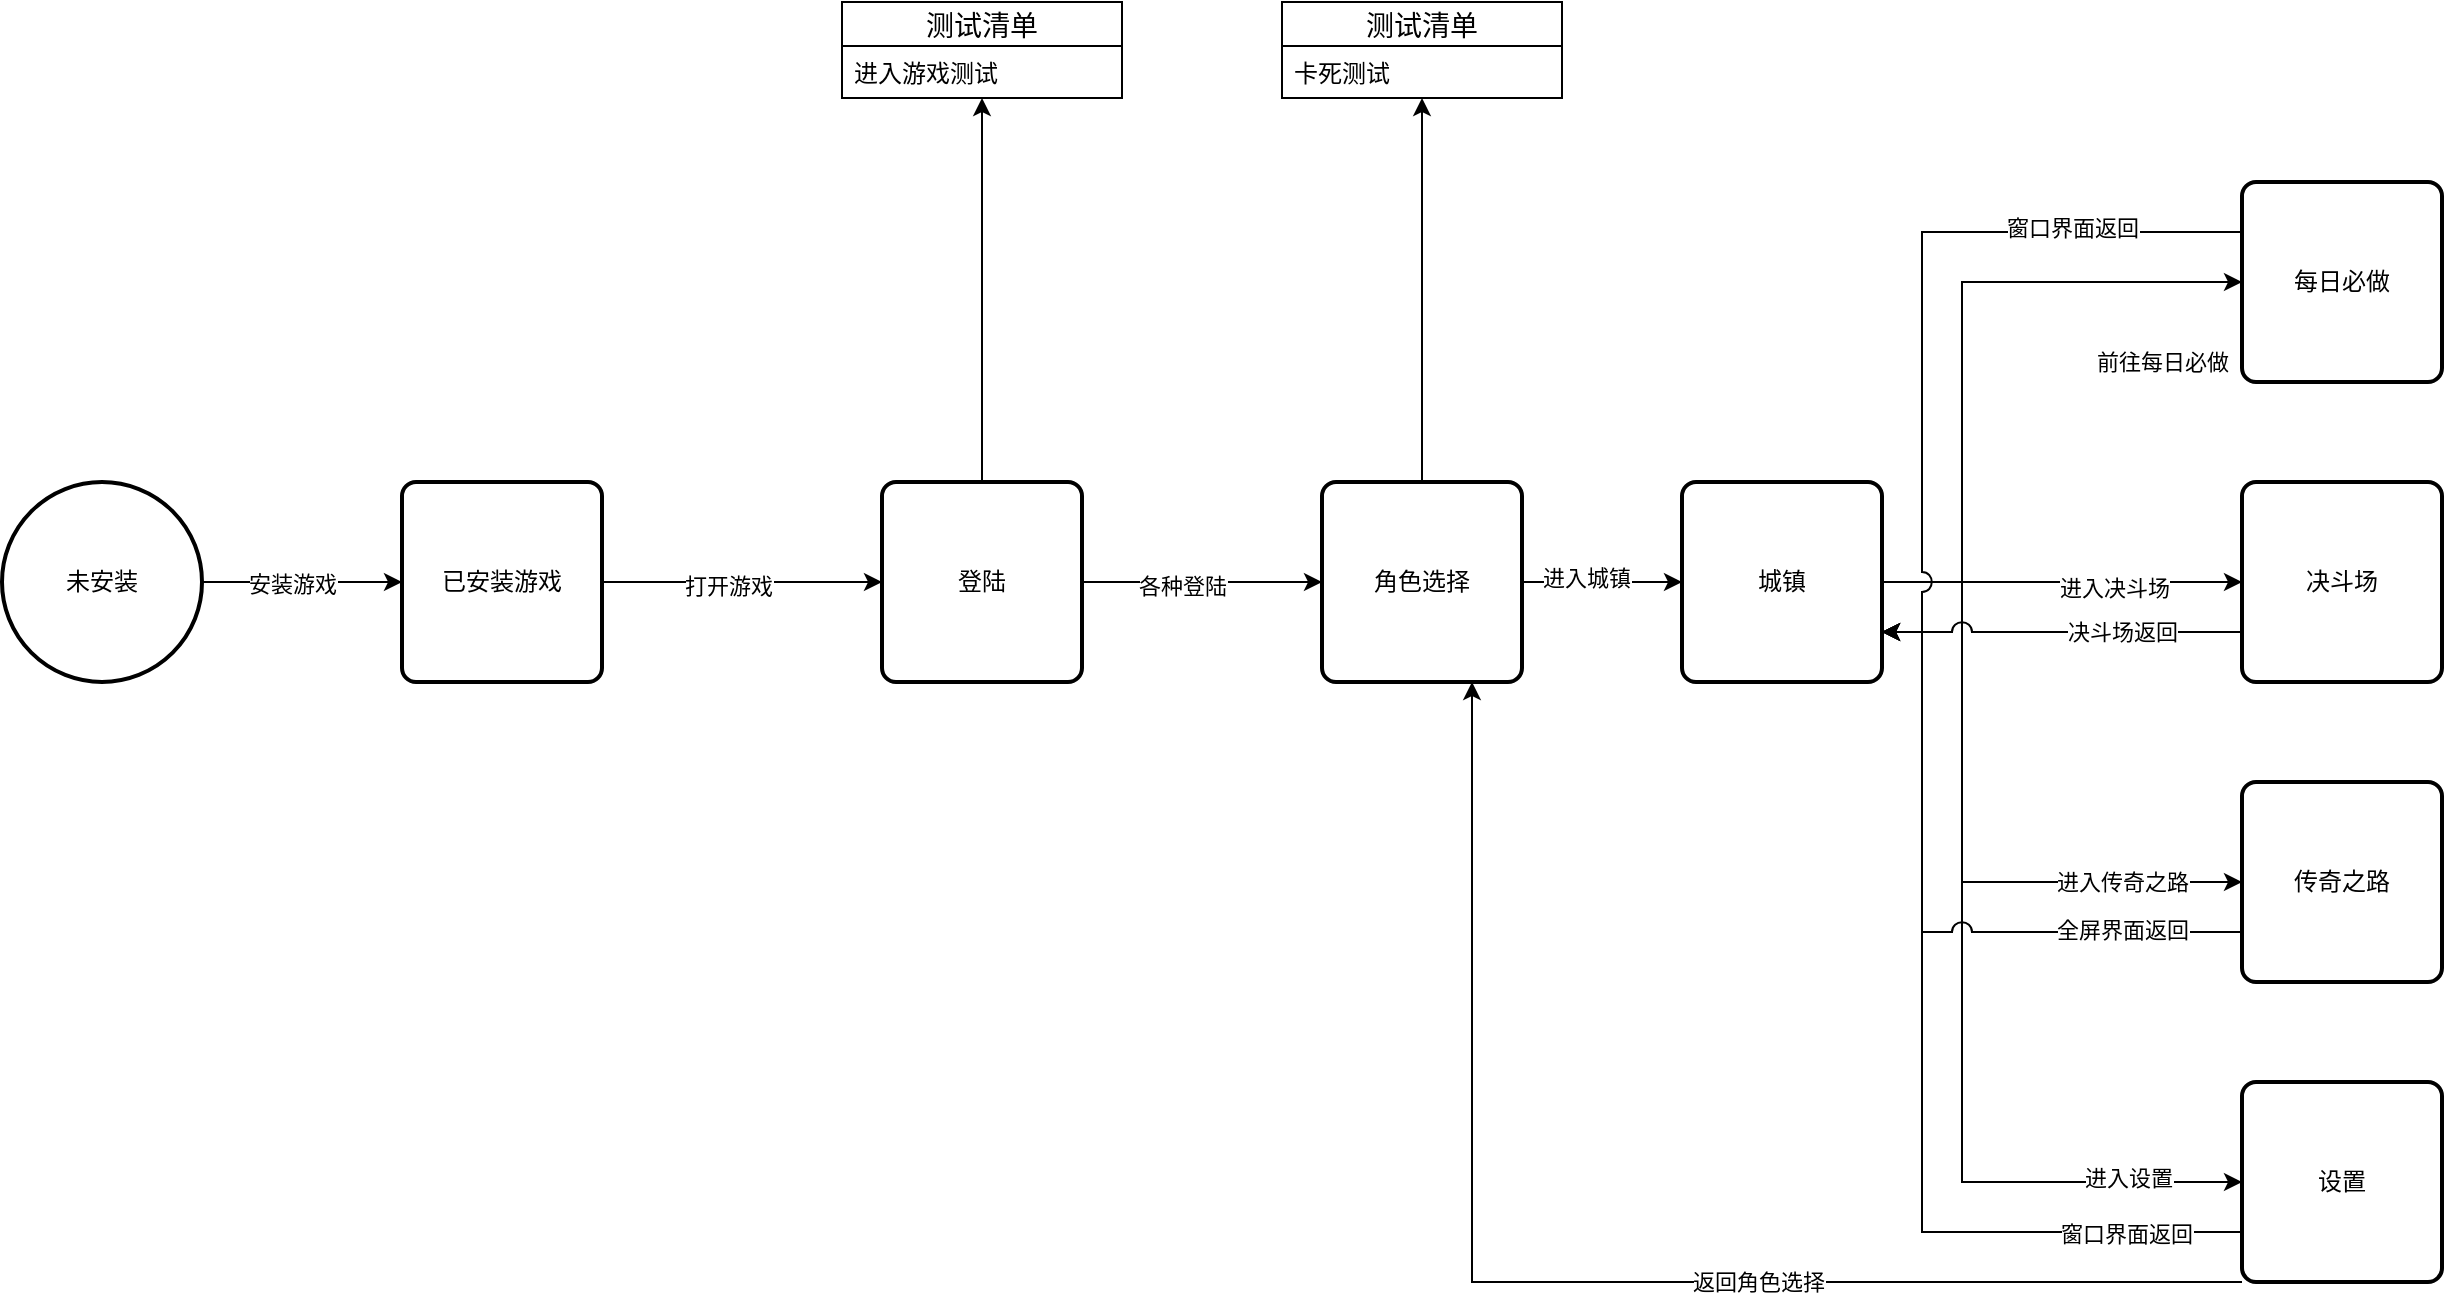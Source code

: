 <mxfile>
    <diagram id="6hGFLwfOUW9BJ-s0fimq" name="Page-1">
        <mxGraphModel dx="956" dy="790" grid="1" gridSize="10" guides="1" tooltips="1" connect="1" arrows="1" fold="1" page="1" pageScale="1" pageWidth="5000" pageHeight="5000" math="0" shadow="0">
            <root>
                <mxCell id="0"/>
                <mxCell id="1" parent="0"/>
                <mxCell id="26" value="" style="edgeStyle=orthogonalEdgeStyle;rounded=0;orthogonalLoop=1;jettySize=auto;html=1;exitX=1;exitY=0.5;exitDx=0;exitDy=0;exitPerimeter=0;entryX=0;entryY=0.5;entryDx=0;entryDy=0;fontFamily=Helvetica;fontStyle=0" parent="1" source="2" target="3" edge="1">
                    <mxGeometry relative="1" as="geometry"/>
                </mxCell>
                <mxCell id="27" value="安装游戏" style="edgeLabel;html=1;align=center;verticalAlign=middle;resizable=0;points=[];fontStyle=0" parent="26" vertex="1" connectable="0">
                    <mxGeometry x="-0.104" y="-1" relative="1" as="geometry">
                        <mxPoint as="offset"/>
                    </mxGeometry>
                </mxCell>
                <mxCell id="2" value="未安装" style="strokeWidth=2;html=1;shape=mxgraph.flowchart.start_2;whiteSpace=wrap;" parent="1" vertex="1">
                    <mxGeometry x="260" y="480" width="100" height="100" as="geometry"/>
                </mxCell>
                <mxCell id="19" style="edgeStyle=orthogonalEdgeStyle;rounded=0;orthogonalLoop=1;jettySize=auto;html=1;exitX=1;exitY=0.5;exitDx=0;exitDy=0;entryX=0;entryY=0.5;entryDx=0;entryDy=0;fontStyle=0" parent="1" source="3" target="9" edge="1">
                    <mxGeometry relative="1" as="geometry"/>
                </mxCell>
                <mxCell id="22" value="打开游戏" style="edgeLabel;html=1;align=center;verticalAlign=middle;resizable=0;points=[];" parent="19" vertex="1" connectable="0">
                    <mxGeometry x="-0.1" y="-2" relative="1" as="geometry">
                        <mxPoint as="offset"/>
                    </mxGeometry>
                </mxCell>
                <mxCell id="3" value="已安装游戏" style="rounded=1;whiteSpace=wrap;html=1;absoluteArcSize=1;arcSize=14;strokeWidth=2;" parent="1" vertex="1">
                    <mxGeometry x="460" y="480" width="100" height="100" as="geometry"/>
                </mxCell>
                <mxCell id="31" value="" style="edgeStyle=orthogonalEdgeStyle;rounded=0;orthogonalLoop=1;jettySize=auto;html=1;" parent="1" source="9" target="30" edge="1">
                    <mxGeometry relative="1" as="geometry"/>
                </mxCell>
                <mxCell id="32" value="各种登陆" style="edgeLabel;html=1;align=center;verticalAlign=middle;resizable=0;points=[];" parent="31" vertex="1" connectable="0">
                    <mxGeometry x="-0.167" y="-2" relative="1" as="geometry">
                        <mxPoint as="offset"/>
                    </mxGeometry>
                </mxCell>
                <mxCell id="9" value="登陆" style="rounded=1;whiteSpace=wrap;html=1;absoluteArcSize=1;arcSize=14;strokeWidth=2;" parent="1" vertex="1">
                    <mxGeometry x="700" y="480" width="100" height="100" as="geometry"/>
                </mxCell>
                <mxCell id="36" value="" style="edgeStyle=orthogonalEdgeStyle;rounded=0;orthogonalLoop=1;jettySize=auto;html=1;" parent="1" source="30" target="35" edge="1">
                    <mxGeometry relative="1" as="geometry"/>
                </mxCell>
                <mxCell id="39" value="进入城镇" style="edgeLabel;html=1;align=center;verticalAlign=middle;resizable=0;points=[];" parent="36" vertex="1" connectable="0">
                    <mxGeometry x="-0.198" y="2" relative="1" as="geometry">
                        <mxPoint as="offset"/>
                    </mxGeometry>
                </mxCell>
                <mxCell id="30" value="角色选择" style="rounded=1;whiteSpace=wrap;html=1;absoluteArcSize=1;arcSize=14;strokeWidth=2;" parent="1" vertex="1">
                    <mxGeometry x="920" y="480" width="100" height="100" as="geometry"/>
                </mxCell>
                <mxCell id="69" value="" style="edgeStyle=orthogonalEdgeStyle;rounded=0;orthogonalLoop=1;jettySize=auto;html=1;" parent="1" source="35" target="68" edge="1">
                    <mxGeometry relative="1" as="geometry"/>
                </mxCell>
                <mxCell id="79" value="进入决斗场" style="edgeLabel;html=1;align=center;verticalAlign=middle;resizable=0;points=[];" parent="69" vertex="1" connectable="0">
                    <mxGeometry x="0.283" y="-3" relative="1" as="geometry">
                        <mxPoint as="offset"/>
                    </mxGeometry>
                </mxCell>
                <mxCell id="78" style="edgeStyle=orthogonalEdgeStyle;rounded=0;orthogonalLoop=1;jettySize=auto;html=1;exitX=1;exitY=0.5;exitDx=0;exitDy=0;entryX=0;entryY=0.5;entryDx=0;entryDy=0;" parent="1" source="35" target="77" edge="1">
                    <mxGeometry relative="1" as="geometry">
                        <Array as="points">
                            <mxPoint x="1240" y="530"/>
                            <mxPoint x="1240" y="680"/>
                        </Array>
                    </mxGeometry>
                </mxCell>
                <mxCell id="85" value="进入传奇之路" style="edgeLabel;html=1;align=center;verticalAlign=middle;resizable=0;points=[];" parent="78" vertex="1" connectable="0">
                    <mxGeometry x="0.481" y="-2" relative="1" as="geometry">
                        <mxPoint x="25.29" y="-2" as="offset"/>
                    </mxGeometry>
                </mxCell>
                <mxCell id="87" style="edgeStyle=orthogonalEdgeStyle;rounded=0;orthogonalLoop=1;jettySize=auto;html=1;exitX=1;exitY=0.5;exitDx=0;exitDy=0;entryX=0;entryY=0.5;entryDx=0;entryDy=0;" parent="1" source="35" target="86" edge="1">
                    <mxGeometry relative="1" as="geometry">
                        <Array as="points">
                            <mxPoint x="1240" y="530"/>
                            <mxPoint x="1240" y="830"/>
                        </Array>
                    </mxGeometry>
                </mxCell>
                <mxCell id="100" value="进入设置" style="edgeLabel;html=1;align=center;verticalAlign=middle;resizable=0;points=[];" parent="87" vertex="1" connectable="0">
                    <mxGeometry x="0.76" y="2" relative="1" as="geometry">
                        <mxPoint as="offset"/>
                    </mxGeometry>
                </mxCell>
                <mxCell id="139" style="edgeStyle=orthogonalEdgeStyle;rounded=0;orthogonalLoop=1;jettySize=auto;html=1;exitX=1;exitY=0.5;exitDx=0;exitDy=0;entryX=0;entryY=0.5;entryDx=0;entryDy=0;" parent="1" source="35" target="131" edge="1">
                    <mxGeometry relative="1" as="geometry">
                        <Array as="points">
                            <mxPoint x="1240" y="530"/>
                            <mxPoint x="1240" y="380"/>
                        </Array>
                    </mxGeometry>
                </mxCell>
                <mxCell id="140" value="前往每日必做" style="edgeLabel;html=1;align=center;verticalAlign=middle;resizable=0;points=[];" parent="139" vertex="1" connectable="0">
                    <mxGeometry x="-0.394" y="-50" relative="1" as="geometry">
                        <mxPoint x="50" y="-50" as="offset"/>
                    </mxGeometry>
                </mxCell>
                <mxCell id="35" value="城镇" style="rounded=1;whiteSpace=wrap;html=1;absoluteArcSize=1;arcSize=14;strokeWidth=2;" parent="1" vertex="1">
                    <mxGeometry x="1100" y="480" width="100" height="100" as="geometry"/>
                </mxCell>
                <mxCell id="92" style="edgeStyle=orthogonalEdgeStyle;rounded=0;orthogonalLoop=1;jettySize=auto;html=1;exitX=0;exitY=0.75;exitDx=0;exitDy=0;entryX=1;entryY=0.75;entryDx=0;entryDy=0;jumpStyle=arc;jumpSize=10;" parent="1" source="68" target="35" edge="1">
                    <mxGeometry relative="1" as="geometry"/>
                </mxCell>
                <mxCell id="96" value="决斗场返回" style="edgeLabel;html=1;align=center;verticalAlign=middle;resizable=0;points=[];" parent="92" vertex="1" connectable="0">
                    <mxGeometry x="-0.13" relative="1" as="geometry">
                        <mxPoint x="18.33" as="offset"/>
                    </mxGeometry>
                </mxCell>
                <mxCell id="68" value="决斗场" style="rounded=1;whiteSpace=wrap;html=1;absoluteArcSize=1;arcSize=14;strokeWidth=2;" parent="1" vertex="1">
                    <mxGeometry x="1380" y="480" width="100" height="100" as="geometry"/>
                </mxCell>
                <mxCell id="141" style="edgeStyle=orthogonalEdgeStyle;rounded=0;orthogonalLoop=1;jettySize=auto;html=1;exitX=0;exitY=0.25;exitDx=0;exitDy=0;entryX=1;entryY=0.75;entryDx=0;entryDy=0;jumpStyle=arc;jumpSize=10;" parent="1" source="131" target="35" edge="1">
                    <mxGeometry relative="1" as="geometry">
                        <mxPoint x="1170.0" y="470" as="targetPoint"/>
                        <Array as="points">
                            <mxPoint x="1220" y="355"/>
                            <mxPoint x="1220" y="555"/>
                        </Array>
                    </mxGeometry>
                </mxCell>
                <mxCell id="142" value="窗口界面返回" style="edgeLabel;html=1;align=center;verticalAlign=middle;resizable=0;points=[];" parent="141" vertex="1" connectable="0">
                    <mxGeometry x="-0.549" y="-2" relative="1" as="geometry">
                        <mxPoint as="offset"/>
                    </mxGeometry>
                </mxCell>
                <mxCell id="131" value="每日必做" style="rounded=1;whiteSpace=wrap;html=1;absoluteArcSize=1;arcSize=14;strokeWidth=2;" parent="1" vertex="1">
                    <mxGeometry x="1380" y="330" width="100" height="100" as="geometry"/>
                </mxCell>
                <mxCell id="93" style="edgeStyle=orthogonalEdgeStyle;rounded=0;orthogonalLoop=1;jettySize=auto;html=1;exitX=0;exitY=0.75;exitDx=0;exitDy=0;entryX=1;entryY=0.75;entryDx=0;entryDy=0;noJump=0;jumpStyle=arc;jumpSize=10;" parent="1" source="77" target="35" edge="1">
                    <mxGeometry relative="1" as="geometry">
                        <Array as="points">
                            <mxPoint x="1220" y="705"/>
                            <mxPoint x="1220" y="555"/>
                        </Array>
                    </mxGeometry>
                </mxCell>
                <mxCell id="98" value="全屏界面返回" style="edgeLabel;html=1;align=center;verticalAlign=middle;resizable=0;points=[];" parent="93" vertex="1" connectable="0">
                    <mxGeometry x="-0.586" y="-1" relative="1" as="geometry">
                        <mxPoint x="8.33" as="offset"/>
                    </mxGeometry>
                </mxCell>
                <mxCell id="77" value="传奇之路" style="rounded=1;whiteSpace=wrap;html=1;absoluteArcSize=1;arcSize=14;strokeWidth=2;" parent="1" vertex="1">
                    <mxGeometry x="1380" y="630" width="100" height="100" as="geometry"/>
                </mxCell>
                <mxCell id="94" style="edgeStyle=orthogonalEdgeStyle;rounded=0;orthogonalLoop=1;jettySize=auto;html=1;exitX=0;exitY=0.75;exitDx=0;exitDy=0;entryX=1;entryY=0.75;entryDx=0;entryDy=0;" parent="1" source="86" target="35" edge="1">
                    <mxGeometry relative="1" as="geometry">
                        <Array as="points">
                            <mxPoint x="1220" y="855"/>
                            <mxPoint x="1220" y="555"/>
                        </Array>
                    </mxGeometry>
                </mxCell>
                <mxCell id="99" value="窗口界面返回" style="edgeLabel;html=1;align=center;verticalAlign=middle;resizable=0;points=[];" parent="94" vertex="1" connectable="0">
                    <mxGeometry x="-0.757" y="1" relative="1" as="geometry">
                        <mxPoint as="offset"/>
                    </mxGeometry>
                </mxCell>
                <mxCell id="95" style="edgeStyle=orthogonalEdgeStyle;rounded=0;jumpStyle=arc;jumpSize=10;orthogonalLoop=1;jettySize=auto;html=1;exitX=0;exitY=1;exitDx=0;exitDy=0;entryX=0.75;entryY=1;entryDx=0;entryDy=0;" parent="1" source="86" target="30" edge="1">
                    <mxGeometry relative="1" as="geometry">
                        <Array as="points">
                            <mxPoint x="995" y="880"/>
                        </Array>
                    </mxGeometry>
                </mxCell>
                <mxCell id="101" value="返回角色选择" style="edgeLabel;html=1;align=center;verticalAlign=middle;resizable=0;points=[];" parent="95" vertex="1" connectable="0">
                    <mxGeometry x="-0.293" relative="1" as="geometry">
                        <mxPoint as="offset"/>
                    </mxGeometry>
                </mxCell>
                <mxCell id="86" value="设置" style="rounded=1;whiteSpace=wrap;html=1;absoluteArcSize=1;arcSize=14;strokeWidth=2;" parent="1" vertex="1">
                    <mxGeometry x="1380" y="780" width="100" height="100" as="geometry"/>
                </mxCell>
                <mxCell id="103" value="中优先度" parent="0" visible="0"/>
                <mxCell id="129" style="edgeStyle=orthogonalEdgeStyle;rounded=0;orthogonalLoop=1;jettySize=auto;html=1;exitX=0.5;exitY=0;exitDx=0;exitDy=0;" parent="103" source="35" target="128" edge="1">
                    <mxGeometry relative="1" as="geometry">
                        <mxPoint x="1160" y="490" as="sourcePoint"/>
                    </mxGeometry>
                </mxCell>
                <mxCell id="128" value="测试清单" style="swimlane;fontStyle=0;childLayout=stackLayout;horizontal=1;startSize=22;horizontalStack=0;resizeParent=1;resizeParentMax=0;resizeLast=0;collapsible=1;marginBottom=0;align=center;fontSize=14;swimlaneFillColor=none;" parent="103" vertex="1">
                    <mxGeometry x="1080" y="180" width="140" height="142" as="geometry">
                        <mxRectangle x="960" y="250" width="80" height="22" as="alternateBounds"/>
                    </mxGeometry>
                </mxCell>
                <mxCell id="169" value="打开养成的所有界面" style="text;strokeColor=none;fillColor=none;spacingLeft=4;spacingRight=4;overflow=hidden;rotatable=0;points=[[0,0.5],[1,0.5]];portConstraint=eastwest;fontSize=12;" parent="128" vertex="1">
                    <mxGeometry y="22" width="140" height="30" as="geometry"/>
                </mxCell>
                <mxCell id="170" value="福利界面每日签到" style="text;strokeColor=none;fillColor=none;spacingLeft=4;spacingRight=4;overflow=hidden;rotatable=0;points=[[0,0.5],[1,0.5]];portConstraint=eastwest;fontSize=12;" parent="128" vertex="1">
                    <mxGeometry y="52" width="140" height="30" as="geometry"/>
                </mxCell>
                <mxCell id="171" value="领取等级礼包" style="text;strokeColor=none;fillColor=none;spacingLeft=4;spacingRight=4;overflow=hidden;rotatable=0;points=[[0,0.5],[1,0.5]];portConstraint=eastwest;fontSize=12;" parent="128" vertex="1">
                    <mxGeometry y="82" width="140" height="30" as="geometry"/>
                </mxCell>
                <mxCell id="172" value="领取在线礼包" style="text;strokeColor=none;fillColor=none;spacingLeft=4;spacingRight=4;overflow=hidden;rotatable=0;points=[[0,0.5],[1,0.5]];portConstraint=eastwest;fontSize=12;" parent="128" vertex="1">
                    <mxGeometry y="112" width="140" height="30" as="geometry"/>
                </mxCell>
                <mxCell id="102" value="高优先度" parent="0" visible="0"/>
                <mxCell id="161" style="edgeStyle=orthogonalEdgeStyle;rounded=0;orthogonalLoop=1;jettySize=auto;html=1;exitX=0.5;exitY=0;exitDx=0;exitDy=0;" parent="102" source="30" target="157" edge="1">
                    <mxGeometry relative="1" as="geometry"/>
                </mxCell>
                <mxCell id="162" style="edgeStyle=orthogonalEdgeStyle;rounded=0;orthogonalLoop=1;jettySize=auto;html=1;exitX=0.5;exitY=0;exitDx=0;exitDy=0;" parent="102" source="35" target="159" edge="1">
                    <mxGeometry relative="1" as="geometry"/>
                </mxCell>
                <mxCell id="157" value="测试清单" style="swimlane;fontStyle=0;childLayout=stackLayout;horizontal=1;startSize=22;horizontalStack=0;resizeParent=1;resizeParentMax=0;resizeLast=0;collapsible=1;marginBottom=0;align=center;fontSize=14;swimlaneFillColor=none;" parent="102" vertex="1">
                    <mxGeometry x="900" y="260" width="140" height="52" as="geometry">
                        <mxRectangle x="960" y="250" width="80" height="22" as="alternateBounds"/>
                    </mxGeometry>
                </mxCell>
                <mxCell id="158" value="从零转职" style="text;strokeColor=none;fillColor=none;spacingLeft=4;spacingRight=4;overflow=hidden;rotatable=0;points=[[0,0.5],[1,0.5]];portConstraint=eastwest;fontSize=12;" parent="157" vertex="1">
                    <mxGeometry y="22" width="140" height="30" as="geometry"/>
                </mxCell>
                <mxCell id="159" value="测试清单" style="swimlane;fontStyle=0;childLayout=stackLayout;horizontal=1;startSize=22;horizontalStack=0;resizeParent=1;resizeParentMax=0;resizeLast=0;collapsible=1;marginBottom=0;align=center;fontSize=14;swimlaneFillColor=none;" parent="102" vertex="1">
                    <mxGeometry x="1080" y="260" width="140" height="52" as="geometry">
                        <mxRectangle x="960" y="250" width="80" height="22" as="alternateBounds"/>
                    </mxGeometry>
                </mxCell>
                <mxCell id="160" value="全章节流程" style="text;strokeColor=none;fillColor=none;spacingLeft=4;spacingRight=4;overflow=hidden;rotatable=0;points=[[0,0.5],[1,0.5]];portConstraint=eastwest;fontSize=12;" parent="159" vertex="1">
                    <mxGeometry y="22" width="140" height="30" as="geometry"/>
                </mxCell>
                <mxCell id="116" value="顶级优先度" parent="0"/>
                <mxCell id="122" style="edgeStyle=orthogonalEdgeStyle;rounded=0;orthogonalLoop=1;jettySize=auto;html=1;exitX=0.5;exitY=0;exitDx=0;exitDy=0;" parent="116" source="30" target="119" edge="1">
                    <mxGeometry relative="1" as="geometry">
                        <mxPoint x="980" y="490" as="sourcePoint"/>
                    </mxGeometry>
                </mxCell>
                <mxCell id="119" value="测试清单" style="swimlane;fontStyle=0;childLayout=stackLayout;horizontal=1;startSize=22;horizontalStack=0;resizeParent=1;resizeParentMax=0;resizeLast=0;collapsible=1;marginBottom=0;align=center;fontSize=14;swimlaneFillColor=none;" parent="116" vertex="1">
                    <mxGeometry x="900" y="240" width="140" height="48" as="geometry">
                        <mxRectangle x="960" y="250" width="80" height="22" as="alternateBounds"/>
                    </mxGeometry>
                </mxCell>
                <mxCell id="120" value="卡死测试" style="text;strokeColor=none;fillColor=none;spacingLeft=4;spacingRight=4;overflow=hidden;rotatable=0;points=[[0,0.5],[1,0.5]];portConstraint=eastwest;fontSize=12;" parent="119" vertex="1">
                    <mxGeometry y="22" width="140" height="26" as="geometry"/>
                </mxCell>
                <mxCell id="178" value="测试清单" style="swimlane;fontStyle=0;childLayout=stackLayout;horizontal=1;startSize=22;horizontalStack=0;resizeParent=1;resizeParentMax=0;resizeLast=0;collapsible=1;marginBottom=0;align=center;fontSize=14;swimlaneFillColor=none;" vertex="1" parent="116">
                    <mxGeometry x="680" y="240" width="140" height="48" as="geometry">
                        <mxRectangle x="960" y="250" width="80" height="22" as="alternateBounds"/>
                    </mxGeometry>
                </mxCell>
                <mxCell id="179" value="进入游戏测试" style="text;strokeColor=none;fillColor=none;spacingLeft=4;spacingRight=4;overflow=hidden;rotatable=0;points=[[0,0.5],[1,0.5]];portConstraint=eastwest;fontSize=12;" vertex="1" parent="178">
                    <mxGeometry y="22" width="140" height="26" as="geometry"/>
                </mxCell>
                <mxCell id="180" style="edgeStyle=orthogonalEdgeStyle;rounded=0;orthogonalLoop=1;jettySize=auto;html=1;exitX=0.5;exitY=0;exitDx=0;exitDy=0;entryX=0.5;entryY=1;entryDx=0;entryDy=0;" edge="1" parent="116" source="9" target="178">
                    <mxGeometry relative="1" as="geometry"/>
                </mxCell>
                <mxCell id="143" value="单一任务" parent="0" visible="0"/>
            </root>
        </mxGraphModel>
    </diagram>
</mxfile>